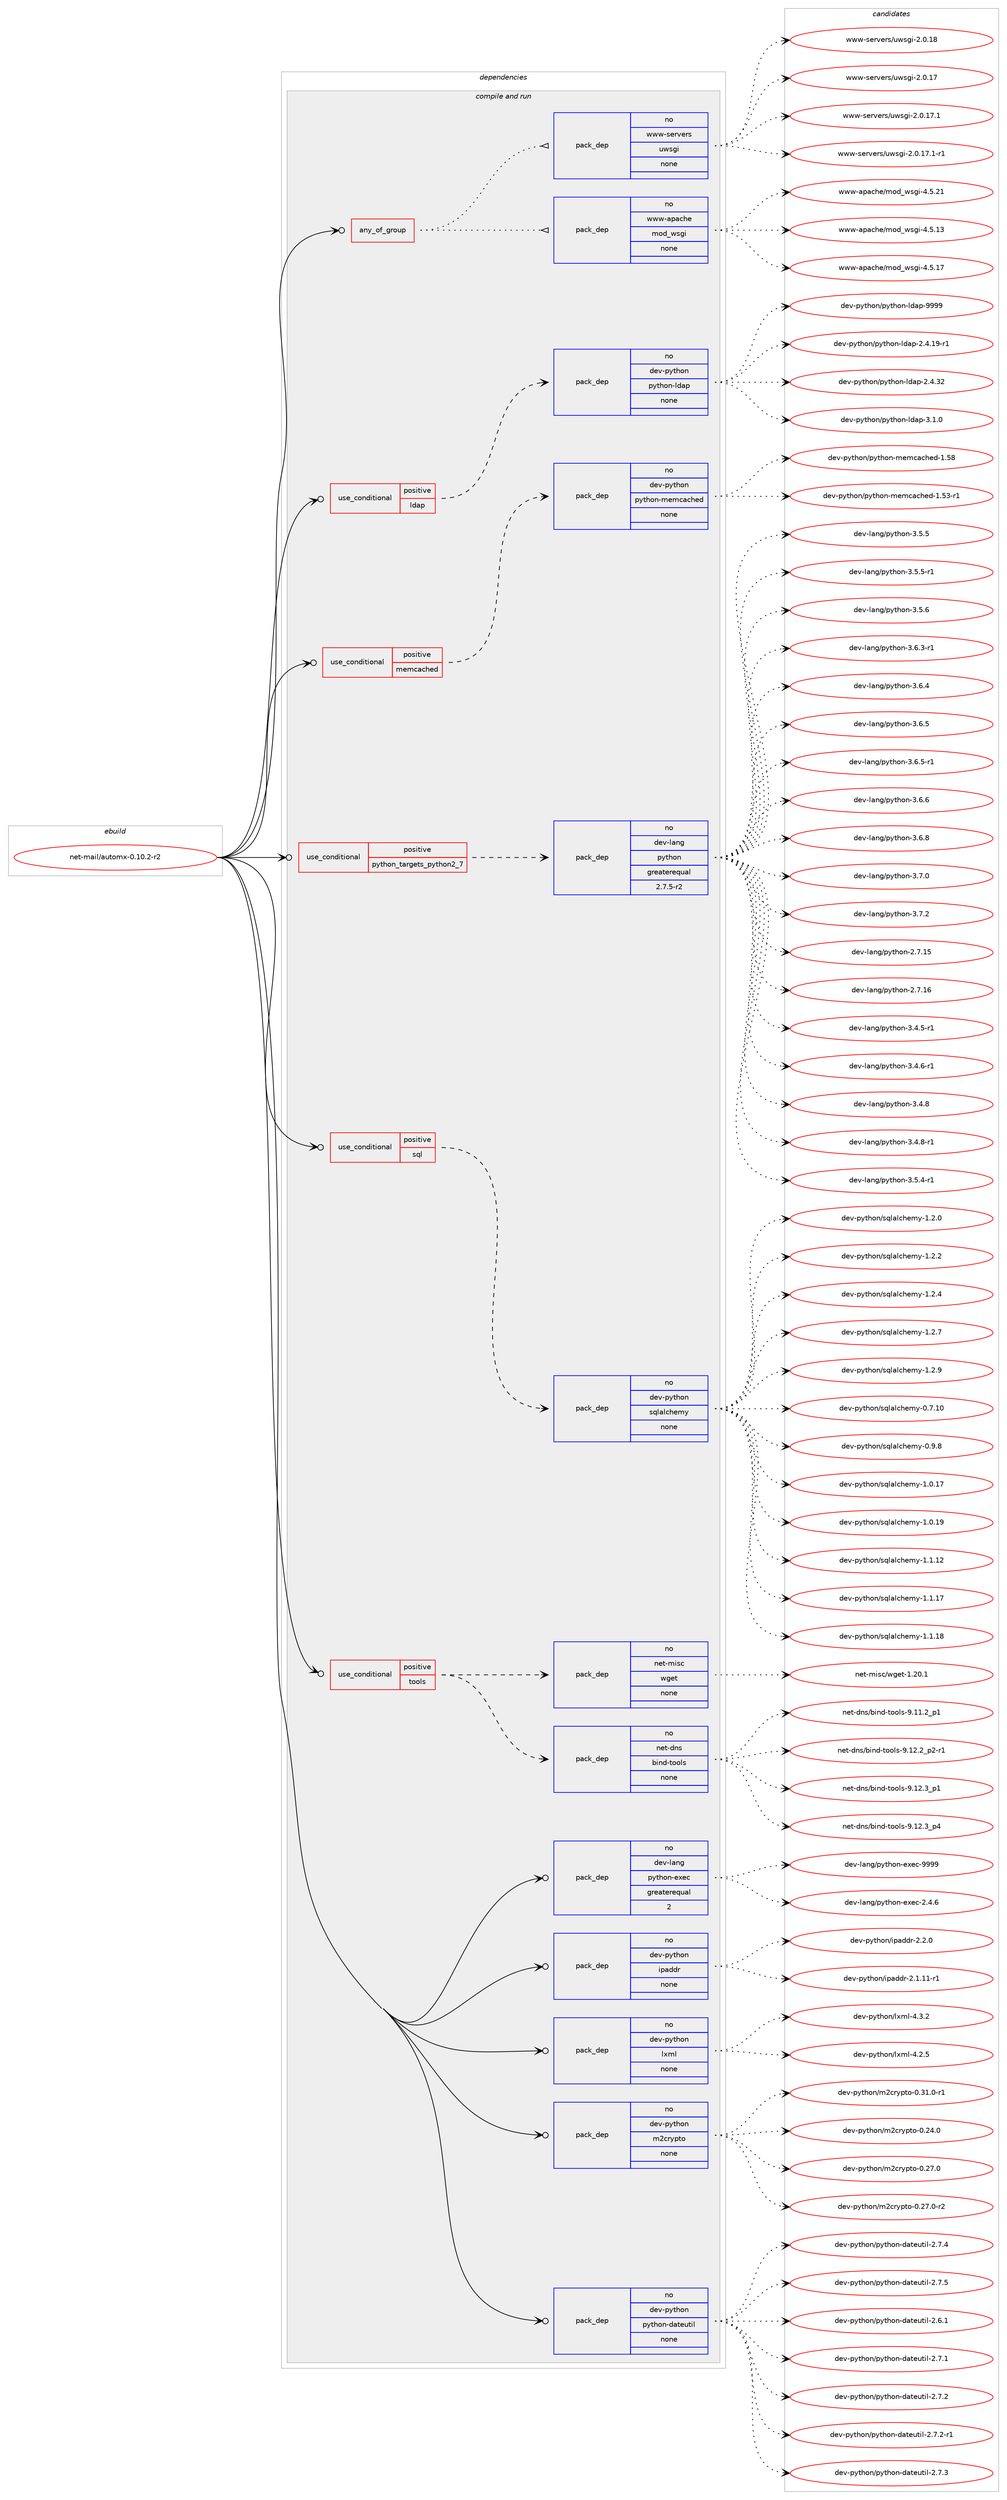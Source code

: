 digraph prolog {

# *************
# Graph options
# *************

newrank=true;
concentrate=true;
compound=true;
graph [rankdir=LR,fontname=Helvetica,fontsize=10,ranksep=1.5];#, ranksep=2.5, nodesep=0.2];
edge  [arrowhead=vee];
node  [fontname=Helvetica,fontsize=10];

# **********
# The ebuild
# **********

subgraph cluster_leftcol {
color=gray;
rank=same;
label=<<i>ebuild</i>>;
id [label="net-mail/automx-0.10.2-r2", color=red, width=4, href="../net-mail/automx-0.10.2-r2.svg"];
}

# ****************
# The dependencies
# ****************

subgraph cluster_midcol {
color=gray;
label=<<i>dependencies</i>>;
subgraph cluster_compile {
fillcolor="#eeeeee";
style=filled;
label=<<i>compile</i>>;
}
subgraph cluster_compileandrun {
fillcolor="#eeeeee";
style=filled;
label=<<i>compile and run</i>>;
subgraph any26237 {
dependency1662908 [label=<<TABLE BORDER="0" CELLBORDER="1" CELLSPACING="0" CELLPADDING="4"><TR><TD CELLPADDING="10">any_of_group</TD></TR></TABLE>>, shape=none, color=red];subgraph pack1188868 {
dependency1662909 [label=<<TABLE BORDER="0" CELLBORDER="1" CELLSPACING="0" CELLPADDING="4" WIDTH="220"><TR><TD ROWSPAN="6" CELLPADDING="30">pack_dep</TD></TR><TR><TD WIDTH="110">no</TD></TR><TR><TD>www-apache</TD></TR><TR><TD>mod_wsgi</TD></TR><TR><TD>none</TD></TR><TR><TD></TD></TR></TABLE>>, shape=none, color=blue];
}
dependency1662908:e -> dependency1662909:w [weight=20,style="dotted",arrowhead="oinv"];
subgraph pack1188869 {
dependency1662910 [label=<<TABLE BORDER="0" CELLBORDER="1" CELLSPACING="0" CELLPADDING="4" WIDTH="220"><TR><TD ROWSPAN="6" CELLPADDING="30">pack_dep</TD></TR><TR><TD WIDTH="110">no</TD></TR><TR><TD>www-servers</TD></TR><TR><TD>uwsgi</TD></TR><TR><TD>none</TD></TR><TR><TD></TD></TR></TABLE>>, shape=none, color=blue];
}
dependency1662908:e -> dependency1662910:w [weight=20,style="dotted",arrowhead="oinv"];
}
id:e -> dependency1662908:w [weight=20,style="solid",arrowhead="odotvee"];
subgraph cond447015 {
dependency1662911 [label=<<TABLE BORDER="0" CELLBORDER="1" CELLSPACING="0" CELLPADDING="4"><TR><TD ROWSPAN="3" CELLPADDING="10">use_conditional</TD></TR><TR><TD>positive</TD></TR><TR><TD>ldap</TD></TR></TABLE>>, shape=none, color=red];
subgraph pack1188870 {
dependency1662912 [label=<<TABLE BORDER="0" CELLBORDER="1" CELLSPACING="0" CELLPADDING="4" WIDTH="220"><TR><TD ROWSPAN="6" CELLPADDING="30">pack_dep</TD></TR><TR><TD WIDTH="110">no</TD></TR><TR><TD>dev-python</TD></TR><TR><TD>python-ldap</TD></TR><TR><TD>none</TD></TR><TR><TD></TD></TR></TABLE>>, shape=none, color=blue];
}
dependency1662911:e -> dependency1662912:w [weight=20,style="dashed",arrowhead="vee"];
}
id:e -> dependency1662911:w [weight=20,style="solid",arrowhead="odotvee"];
subgraph cond447016 {
dependency1662913 [label=<<TABLE BORDER="0" CELLBORDER="1" CELLSPACING="0" CELLPADDING="4"><TR><TD ROWSPAN="3" CELLPADDING="10">use_conditional</TD></TR><TR><TD>positive</TD></TR><TR><TD>memcached</TD></TR></TABLE>>, shape=none, color=red];
subgraph pack1188871 {
dependency1662914 [label=<<TABLE BORDER="0" CELLBORDER="1" CELLSPACING="0" CELLPADDING="4" WIDTH="220"><TR><TD ROWSPAN="6" CELLPADDING="30">pack_dep</TD></TR><TR><TD WIDTH="110">no</TD></TR><TR><TD>dev-python</TD></TR><TR><TD>python-memcached</TD></TR><TR><TD>none</TD></TR><TR><TD></TD></TR></TABLE>>, shape=none, color=blue];
}
dependency1662913:e -> dependency1662914:w [weight=20,style="dashed",arrowhead="vee"];
}
id:e -> dependency1662913:w [weight=20,style="solid",arrowhead="odotvee"];
subgraph cond447017 {
dependency1662915 [label=<<TABLE BORDER="0" CELLBORDER="1" CELLSPACING="0" CELLPADDING="4"><TR><TD ROWSPAN="3" CELLPADDING="10">use_conditional</TD></TR><TR><TD>positive</TD></TR><TR><TD>python_targets_python2_7</TD></TR></TABLE>>, shape=none, color=red];
subgraph pack1188872 {
dependency1662916 [label=<<TABLE BORDER="0" CELLBORDER="1" CELLSPACING="0" CELLPADDING="4" WIDTH="220"><TR><TD ROWSPAN="6" CELLPADDING="30">pack_dep</TD></TR><TR><TD WIDTH="110">no</TD></TR><TR><TD>dev-lang</TD></TR><TR><TD>python</TD></TR><TR><TD>greaterequal</TD></TR><TR><TD>2.7.5-r2</TD></TR></TABLE>>, shape=none, color=blue];
}
dependency1662915:e -> dependency1662916:w [weight=20,style="dashed",arrowhead="vee"];
}
id:e -> dependency1662915:w [weight=20,style="solid",arrowhead="odotvee"];
subgraph cond447018 {
dependency1662917 [label=<<TABLE BORDER="0" CELLBORDER="1" CELLSPACING="0" CELLPADDING="4"><TR><TD ROWSPAN="3" CELLPADDING="10">use_conditional</TD></TR><TR><TD>positive</TD></TR><TR><TD>sql</TD></TR></TABLE>>, shape=none, color=red];
subgraph pack1188873 {
dependency1662918 [label=<<TABLE BORDER="0" CELLBORDER="1" CELLSPACING="0" CELLPADDING="4" WIDTH="220"><TR><TD ROWSPAN="6" CELLPADDING="30">pack_dep</TD></TR><TR><TD WIDTH="110">no</TD></TR><TR><TD>dev-python</TD></TR><TR><TD>sqlalchemy</TD></TR><TR><TD>none</TD></TR><TR><TD></TD></TR></TABLE>>, shape=none, color=blue];
}
dependency1662917:e -> dependency1662918:w [weight=20,style="dashed",arrowhead="vee"];
}
id:e -> dependency1662917:w [weight=20,style="solid",arrowhead="odotvee"];
subgraph cond447019 {
dependency1662919 [label=<<TABLE BORDER="0" CELLBORDER="1" CELLSPACING="0" CELLPADDING="4"><TR><TD ROWSPAN="3" CELLPADDING="10">use_conditional</TD></TR><TR><TD>positive</TD></TR><TR><TD>tools</TD></TR></TABLE>>, shape=none, color=red];
subgraph pack1188874 {
dependency1662920 [label=<<TABLE BORDER="0" CELLBORDER="1" CELLSPACING="0" CELLPADDING="4" WIDTH="220"><TR><TD ROWSPAN="6" CELLPADDING="30">pack_dep</TD></TR><TR><TD WIDTH="110">no</TD></TR><TR><TD>net-dns</TD></TR><TR><TD>bind-tools</TD></TR><TR><TD>none</TD></TR><TR><TD></TD></TR></TABLE>>, shape=none, color=blue];
}
dependency1662919:e -> dependency1662920:w [weight=20,style="dashed",arrowhead="vee"];
subgraph pack1188875 {
dependency1662921 [label=<<TABLE BORDER="0" CELLBORDER="1" CELLSPACING="0" CELLPADDING="4" WIDTH="220"><TR><TD ROWSPAN="6" CELLPADDING="30">pack_dep</TD></TR><TR><TD WIDTH="110">no</TD></TR><TR><TD>net-misc</TD></TR><TR><TD>wget</TD></TR><TR><TD>none</TD></TR><TR><TD></TD></TR></TABLE>>, shape=none, color=blue];
}
dependency1662919:e -> dependency1662921:w [weight=20,style="dashed",arrowhead="vee"];
}
id:e -> dependency1662919:w [weight=20,style="solid",arrowhead="odotvee"];
subgraph pack1188876 {
dependency1662922 [label=<<TABLE BORDER="0" CELLBORDER="1" CELLSPACING="0" CELLPADDING="4" WIDTH="220"><TR><TD ROWSPAN="6" CELLPADDING="30">pack_dep</TD></TR><TR><TD WIDTH="110">no</TD></TR><TR><TD>dev-lang</TD></TR><TR><TD>python-exec</TD></TR><TR><TD>greaterequal</TD></TR><TR><TD>2</TD></TR></TABLE>>, shape=none, color=blue];
}
id:e -> dependency1662922:w [weight=20,style="solid",arrowhead="odotvee"];
subgraph pack1188877 {
dependency1662923 [label=<<TABLE BORDER="0" CELLBORDER="1" CELLSPACING="0" CELLPADDING="4" WIDTH="220"><TR><TD ROWSPAN="6" CELLPADDING="30">pack_dep</TD></TR><TR><TD WIDTH="110">no</TD></TR><TR><TD>dev-python</TD></TR><TR><TD>ipaddr</TD></TR><TR><TD>none</TD></TR><TR><TD></TD></TR></TABLE>>, shape=none, color=blue];
}
id:e -> dependency1662923:w [weight=20,style="solid",arrowhead="odotvee"];
subgraph pack1188878 {
dependency1662924 [label=<<TABLE BORDER="0" CELLBORDER="1" CELLSPACING="0" CELLPADDING="4" WIDTH="220"><TR><TD ROWSPAN="6" CELLPADDING="30">pack_dep</TD></TR><TR><TD WIDTH="110">no</TD></TR><TR><TD>dev-python</TD></TR><TR><TD>lxml</TD></TR><TR><TD>none</TD></TR><TR><TD></TD></TR></TABLE>>, shape=none, color=blue];
}
id:e -> dependency1662924:w [weight=20,style="solid",arrowhead="odotvee"];
subgraph pack1188879 {
dependency1662925 [label=<<TABLE BORDER="0" CELLBORDER="1" CELLSPACING="0" CELLPADDING="4" WIDTH="220"><TR><TD ROWSPAN="6" CELLPADDING="30">pack_dep</TD></TR><TR><TD WIDTH="110">no</TD></TR><TR><TD>dev-python</TD></TR><TR><TD>m2crypto</TD></TR><TR><TD>none</TD></TR><TR><TD></TD></TR></TABLE>>, shape=none, color=blue];
}
id:e -> dependency1662925:w [weight=20,style="solid",arrowhead="odotvee"];
subgraph pack1188880 {
dependency1662926 [label=<<TABLE BORDER="0" CELLBORDER="1" CELLSPACING="0" CELLPADDING="4" WIDTH="220"><TR><TD ROWSPAN="6" CELLPADDING="30">pack_dep</TD></TR><TR><TD WIDTH="110">no</TD></TR><TR><TD>dev-python</TD></TR><TR><TD>python-dateutil</TD></TR><TR><TD>none</TD></TR><TR><TD></TD></TR></TABLE>>, shape=none, color=blue];
}
id:e -> dependency1662926:w [weight=20,style="solid",arrowhead="odotvee"];
}
subgraph cluster_run {
fillcolor="#eeeeee";
style=filled;
label=<<i>run</i>>;
}
}

# **************
# The candidates
# **************

subgraph cluster_choices {
rank=same;
color=gray;
label=<<i>candidates</i>>;

subgraph choice1188868 {
color=black;
nodesep=1;
choice11911911945971129799104101471091111009511911510310545524653464951 [label="www-apache/mod_wsgi-4.5.13", color=red, width=4,href="../www-apache/mod_wsgi-4.5.13.svg"];
choice11911911945971129799104101471091111009511911510310545524653464955 [label="www-apache/mod_wsgi-4.5.17", color=red, width=4,href="../www-apache/mod_wsgi-4.5.17.svg"];
choice11911911945971129799104101471091111009511911510310545524653465049 [label="www-apache/mod_wsgi-4.5.21", color=red, width=4,href="../www-apache/mod_wsgi-4.5.21.svg"];
dependency1662909:e -> choice11911911945971129799104101471091111009511911510310545524653464951:w [style=dotted,weight="100"];
dependency1662909:e -> choice11911911945971129799104101471091111009511911510310545524653464955:w [style=dotted,weight="100"];
dependency1662909:e -> choice11911911945971129799104101471091111009511911510310545524653465049:w [style=dotted,weight="100"];
}
subgraph choice1188869 {
color=black;
nodesep=1;
choice119119119451151011141181011141154711711911510310545504648464955 [label="www-servers/uwsgi-2.0.17", color=red, width=4,href="../www-servers/uwsgi-2.0.17.svg"];
choice1191191194511510111411810111411547117119115103105455046484649554649 [label="www-servers/uwsgi-2.0.17.1", color=red, width=4,href="../www-servers/uwsgi-2.0.17.1.svg"];
choice11911911945115101114118101114115471171191151031054550464846495546494511449 [label="www-servers/uwsgi-2.0.17.1-r1", color=red, width=4,href="../www-servers/uwsgi-2.0.17.1-r1.svg"];
choice119119119451151011141181011141154711711911510310545504648464956 [label="www-servers/uwsgi-2.0.18", color=red, width=4,href="../www-servers/uwsgi-2.0.18.svg"];
dependency1662910:e -> choice119119119451151011141181011141154711711911510310545504648464955:w [style=dotted,weight="100"];
dependency1662910:e -> choice1191191194511510111411810111411547117119115103105455046484649554649:w [style=dotted,weight="100"];
dependency1662910:e -> choice11911911945115101114118101114115471171191151031054550464846495546494511449:w [style=dotted,weight="100"];
dependency1662910:e -> choice119119119451151011141181011141154711711911510310545504648464956:w [style=dotted,weight="100"];
}
subgraph choice1188870 {
color=black;
nodesep=1;
choice10010111845112121116104111110471121211161041111104510810097112455046524649574511449 [label="dev-python/python-ldap-2.4.19-r1", color=red, width=4,href="../dev-python/python-ldap-2.4.19-r1.svg"];
choice1001011184511212111610411111047112121116104111110451081009711245504652465150 [label="dev-python/python-ldap-2.4.32", color=red, width=4,href="../dev-python/python-ldap-2.4.32.svg"];
choice10010111845112121116104111110471121211161041111104510810097112455146494648 [label="dev-python/python-ldap-3.1.0", color=red, width=4,href="../dev-python/python-ldap-3.1.0.svg"];
choice100101118451121211161041111104711212111610411111045108100971124557575757 [label="dev-python/python-ldap-9999", color=red, width=4,href="../dev-python/python-ldap-9999.svg"];
dependency1662912:e -> choice10010111845112121116104111110471121211161041111104510810097112455046524649574511449:w [style=dotted,weight="100"];
dependency1662912:e -> choice1001011184511212111610411111047112121116104111110451081009711245504652465150:w [style=dotted,weight="100"];
dependency1662912:e -> choice10010111845112121116104111110471121211161041111104510810097112455146494648:w [style=dotted,weight="100"];
dependency1662912:e -> choice100101118451121211161041111104711212111610411111045108100971124557575757:w [style=dotted,weight="100"];
}
subgraph choice1188871 {
color=black;
nodesep=1;
choice10010111845112121116104111110471121211161041111104510910110999979910410110045494653514511449 [label="dev-python/python-memcached-1.53-r1", color=red, width=4,href="../dev-python/python-memcached-1.53-r1.svg"];
choice1001011184511212111610411111047112121116104111110451091011099997991041011004549465356 [label="dev-python/python-memcached-1.58", color=red, width=4,href="../dev-python/python-memcached-1.58.svg"];
dependency1662914:e -> choice10010111845112121116104111110471121211161041111104510910110999979910410110045494653514511449:w [style=dotted,weight="100"];
dependency1662914:e -> choice1001011184511212111610411111047112121116104111110451091011099997991041011004549465356:w [style=dotted,weight="100"];
}
subgraph choice1188872 {
color=black;
nodesep=1;
choice10010111845108971101034711212111610411111045504655464953 [label="dev-lang/python-2.7.15", color=red, width=4,href="../dev-lang/python-2.7.15.svg"];
choice10010111845108971101034711212111610411111045504655464954 [label="dev-lang/python-2.7.16", color=red, width=4,href="../dev-lang/python-2.7.16.svg"];
choice1001011184510897110103471121211161041111104551465246534511449 [label="dev-lang/python-3.4.5-r1", color=red, width=4,href="../dev-lang/python-3.4.5-r1.svg"];
choice1001011184510897110103471121211161041111104551465246544511449 [label="dev-lang/python-3.4.6-r1", color=red, width=4,href="../dev-lang/python-3.4.6-r1.svg"];
choice100101118451089711010347112121116104111110455146524656 [label="dev-lang/python-3.4.8", color=red, width=4,href="../dev-lang/python-3.4.8.svg"];
choice1001011184510897110103471121211161041111104551465246564511449 [label="dev-lang/python-3.4.8-r1", color=red, width=4,href="../dev-lang/python-3.4.8-r1.svg"];
choice1001011184510897110103471121211161041111104551465346524511449 [label="dev-lang/python-3.5.4-r1", color=red, width=4,href="../dev-lang/python-3.5.4-r1.svg"];
choice100101118451089711010347112121116104111110455146534653 [label="dev-lang/python-3.5.5", color=red, width=4,href="../dev-lang/python-3.5.5.svg"];
choice1001011184510897110103471121211161041111104551465346534511449 [label="dev-lang/python-3.5.5-r1", color=red, width=4,href="../dev-lang/python-3.5.5-r1.svg"];
choice100101118451089711010347112121116104111110455146534654 [label="dev-lang/python-3.5.6", color=red, width=4,href="../dev-lang/python-3.5.6.svg"];
choice1001011184510897110103471121211161041111104551465446514511449 [label="dev-lang/python-3.6.3-r1", color=red, width=4,href="../dev-lang/python-3.6.3-r1.svg"];
choice100101118451089711010347112121116104111110455146544652 [label="dev-lang/python-3.6.4", color=red, width=4,href="../dev-lang/python-3.6.4.svg"];
choice100101118451089711010347112121116104111110455146544653 [label="dev-lang/python-3.6.5", color=red, width=4,href="../dev-lang/python-3.6.5.svg"];
choice1001011184510897110103471121211161041111104551465446534511449 [label="dev-lang/python-3.6.5-r1", color=red, width=4,href="../dev-lang/python-3.6.5-r1.svg"];
choice100101118451089711010347112121116104111110455146544654 [label="dev-lang/python-3.6.6", color=red, width=4,href="../dev-lang/python-3.6.6.svg"];
choice100101118451089711010347112121116104111110455146544656 [label="dev-lang/python-3.6.8", color=red, width=4,href="../dev-lang/python-3.6.8.svg"];
choice100101118451089711010347112121116104111110455146554648 [label="dev-lang/python-3.7.0", color=red, width=4,href="../dev-lang/python-3.7.0.svg"];
choice100101118451089711010347112121116104111110455146554650 [label="dev-lang/python-3.7.2", color=red, width=4,href="../dev-lang/python-3.7.2.svg"];
dependency1662916:e -> choice10010111845108971101034711212111610411111045504655464953:w [style=dotted,weight="100"];
dependency1662916:e -> choice10010111845108971101034711212111610411111045504655464954:w [style=dotted,weight="100"];
dependency1662916:e -> choice1001011184510897110103471121211161041111104551465246534511449:w [style=dotted,weight="100"];
dependency1662916:e -> choice1001011184510897110103471121211161041111104551465246544511449:w [style=dotted,weight="100"];
dependency1662916:e -> choice100101118451089711010347112121116104111110455146524656:w [style=dotted,weight="100"];
dependency1662916:e -> choice1001011184510897110103471121211161041111104551465246564511449:w [style=dotted,weight="100"];
dependency1662916:e -> choice1001011184510897110103471121211161041111104551465346524511449:w [style=dotted,weight="100"];
dependency1662916:e -> choice100101118451089711010347112121116104111110455146534653:w [style=dotted,weight="100"];
dependency1662916:e -> choice1001011184510897110103471121211161041111104551465346534511449:w [style=dotted,weight="100"];
dependency1662916:e -> choice100101118451089711010347112121116104111110455146534654:w [style=dotted,weight="100"];
dependency1662916:e -> choice1001011184510897110103471121211161041111104551465446514511449:w [style=dotted,weight="100"];
dependency1662916:e -> choice100101118451089711010347112121116104111110455146544652:w [style=dotted,weight="100"];
dependency1662916:e -> choice100101118451089711010347112121116104111110455146544653:w [style=dotted,weight="100"];
dependency1662916:e -> choice1001011184510897110103471121211161041111104551465446534511449:w [style=dotted,weight="100"];
dependency1662916:e -> choice100101118451089711010347112121116104111110455146544654:w [style=dotted,weight="100"];
dependency1662916:e -> choice100101118451089711010347112121116104111110455146544656:w [style=dotted,weight="100"];
dependency1662916:e -> choice100101118451089711010347112121116104111110455146554648:w [style=dotted,weight="100"];
dependency1662916:e -> choice100101118451089711010347112121116104111110455146554650:w [style=dotted,weight="100"];
}
subgraph choice1188873 {
color=black;
nodesep=1;
choice1001011184511212111610411111047115113108971089910410110912145484655464948 [label="dev-python/sqlalchemy-0.7.10", color=red, width=4,href="../dev-python/sqlalchemy-0.7.10.svg"];
choice10010111845112121116104111110471151131089710899104101109121454846574656 [label="dev-python/sqlalchemy-0.9.8", color=red, width=4,href="../dev-python/sqlalchemy-0.9.8.svg"];
choice1001011184511212111610411111047115113108971089910410110912145494648464955 [label="dev-python/sqlalchemy-1.0.17", color=red, width=4,href="../dev-python/sqlalchemy-1.0.17.svg"];
choice1001011184511212111610411111047115113108971089910410110912145494648464957 [label="dev-python/sqlalchemy-1.0.19", color=red, width=4,href="../dev-python/sqlalchemy-1.0.19.svg"];
choice1001011184511212111610411111047115113108971089910410110912145494649464950 [label="dev-python/sqlalchemy-1.1.12", color=red, width=4,href="../dev-python/sqlalchemy-1.1.12.svg"];
choice1001011184511212111610411111047115113108971089910410110912145494649464955 [label="dev-python/sqlalchemy-1.1.17", color=red, width=4,href="../dev-python/sqlalchemy-1.1.17.svg"];
choice1001011184511212111610411111047115113108971089910410110912145494649464956 [label="dev-python/sqlalchemy-1.1.18", color=red, width=4,href="../dev-python/sqlalchemy-1.1.18.svg"];
choice10010111845112121116104111110471151131089710899104101109121454946504648 [label="dev-python/sqlalchemy-1.2.0", color=red, width=4,href="../dev-python/sqlalchemy-1.2.0.svg"];
choice10010111845112121116104111110471151131089710899104101109121454946504650 [label="dev-python/sqlalchemy-1.2.2", color=red, width=4,href="../dev-python/sqlalchemy-1.2.2.svg"];
choice10010111845112121116104111110471151131089710899104101109121454946504652 [label="dev-python/sqlalchemy-1.2.4", color=red, width=4,href="../dev-python/sqlalchemy-1.2.4.svg"];
choice10010111845112121116104111110471151131089710899104101109121454946504655 [label="dev-python/sqlalchemy-1.2.7", color=red, width=4,href="../dev-python/sqlalchemy-1.2.7.svg"];
choice10010111845112121116104111110471151131089710899104101109121454946504657 [label="dev-python/sqlalchemy-1.2.9", color=red, width=4,href="../dev-python/sqlalchemy-1.2.9.svg"];
dependency1662918:e -> choice1001011184511212111610411111047115113108971089910410110912145484655464948:w [style=dotted,weight="100"];
dependency1662918:e -> choice10010111845112121116104111110471151131089710899104101109121454846574656:w [style=dotted,weight="100"];
dependency1662918:e -> choice1001011184511212111610411111047115113108971089910410110912145494648464955:w [style=dotted,weight="100"];
dependency1662918:e -> choice1001011184511212111610411111047115113108971089910410110912145494648464957:w [style=dotted,weight="100"];
dependency1662918:e -> choice1001011184511212111610411111047115113108971089910410110912145494649464950:w [style=dotted,weight="100"];
dependency1662918:e -> choice1001011184511212111610411111047115113108971089910410110912145494649464955:w [style=dotted,weight="100"];
dependency1662918:e -> choice1001011184511212111610411111047115113108971089910410110912145494649464956:w [style=dotted,weight="100"];
dependency1662918:e -> choice10010111845112121116104111110471151131089710899104101109121454946504648:w [style=dotted,weight="100"];
dependency1662918:e -> choice10010111845112121116104111110471151131089710899104101109121454946504650:w [style=dotted,weight="100"];
dependency1662918:e -> choice10010111845112121116104111110471151131089710899104101109121454946504652:w [style=dotted,weight="100"];
dependency1662918:e -> choice10010111845112121116104111110471151131089710899104101109121454946504655:w [style=dotted,weight="100"];
dependency1662918:e -> choice10010111845112121116104111110471151131089710899104101109121454946504657:w [style=dotted,weight="100"];
}
subgraph choice1188874 {
color=black;
nodesep=1;
choice11010111645100110115479810511010045116111111108115455746494946509511249 [label="net-dns/bind-tools-9.11.2_p1", color=red, width=4,href="../net-dns/bind-tools-9.11.2_p1.svg"];
choice110101116451001101154798105110100451161111111081154557464950465095112504511449 [label="net-dns/bind-tools-9.12.2_p2-r1", color=red, width=4,href="../net-dns/bind-tools-9.12.2_p2-r1.svg"];
choice11010111645100110115479810511010045116111111108115455746495046519511249 [label="net-dns/bind-tools-9.12.3_p1", color=red, width=4,href="../net-dns/bind-tools-9.12.3_p1.svg"];
choice11010111645100110115479810511010045116111111108115455746495046519511252 [label="net-dns/bind-tools-9.12.3_p4", color=red, width=4,href="../net-dns/bind-tools-9.12.3_p4.svg"];
dependency1662920:e -> choice11010111645100110115479810511010045116111111108115455746494946509511249:w [style=dotted,weight="100"];
dependency1662920:e -> choice110101116451001101154798105110100451161111111081154557464950465095112504511449:w [style=dotted,weight="100"];
dependency1662920:e -> choice11010111645100110115479810511010045116111111108115455746495046519511249:w [style=dotted,weight="100"];
dependency1662920:e -> choice11010111645100110115479810511010045116111111108115455746495046519511252:w [style=dotted,weight="100"];
}
subgraph choice1188875 {
color=black;
nodesep=1;
choice11010111645109105115994711910310111645494650484649 [label="net-misc/wget-1.20.1", color=red, width=4,href="../net-misc/wget-1.20.1.svg"];
dependency1662921:e -> choice11010111645109105115994711910310111645494650484649:w [style=dotted,weight="100"];
}
subgraph choice1188876 {
color=black;
nodesep=1;
choice1001011184510897110103471121211161041111104510112010199455046524654 [label="dev-lang/python-exec-2.4.6", color=red, width=4,href="../dev-lang/python-exec-2.4.6.svg"];
choice10010111845108971101034711212111610411111045101120101994557575757 [label="dev-lang/python-exec-9999", color=red, width=4,href="../dev-lang/python-exec-9999.svg"];
dependency1662922:e -> choice1001011184510897110103471121211161041111104510112010199455046524654:w [style=dotted,weight="100"];
dependency1662922:e -> choice10010111845108971101034711212111610411111045101120101994557575757:w [style=dotted,weight="100"];
}
subgraph choice1188877 {
color=black;
nodesep=1;
choice100101118451121211161041111104710511297100100114455046494649494511449 [label="dev-python/ipaddr-2.1.11-r1", color=red, width=4,href="../dev-python/ipaddr-2.1.11-r1.svg"];
choice100101118451121211161041111104710511297100100114455046504648 [label="dev-python/ipaddr-2.2.0", color=red, width=4,href="../dev-python/ipaddr-2.2.0.svg"];
dependency1662923:e -> choice100101118451121211161041111104710511297100100114455046494649494511449:w [style=dotted,weight="100"];
dependency1662923:e -> choice100101118451121211161041111104710511297100100114455046504648:w [style=dotted,weight="100"];
}
subgraph choice1188878 {
color=black;
nodesep=1;
choice1001011184511212111610411111047108120109108455246504653 [label="dev-python/lxml-4.2.5", color=red, width=4,href="../dev-python/lxml-4.2.5.svg"];
choice1001011184511212111610411111047108120109108455246514650 [label="dev-python/lxml-4.3.2", color=red, width=4,href="../dev-python/lxml-4.3.2.svg"];
dependency1662924:e -> choice1001011184511212111610411111047108120109108455246504653:w [style=dotted,weight="100"];
dependency1662924:e -> choice1001011184511212111610411111047108120109108455246514650:w [style=dotted,weight="100"];
}
subgraph choice1188879 {
color=black;
nodesep=1;
choice1001011184511212111610411111047109509911412111211611145484650524648 [label="dev-python/m2crypto-0.24.0", color=red, width=4,href="../dev-python/m2crypto-0.24.0.svg"];
choice1001011184511212111610411111047109509911412111211611145484650554648 [label="dev-python/m2crypto-0.27.0", color=red, width=4,href="../dev-python/m2crypto-0.27.0.svg"];
choice10010111845112121116104111110471095099114121112116111454846505546484511450 [label="dev-python/m2crypto-0.27.0-r2", color=red, width=4,href="../dev-python/m2crypto-0.27.0-r2.svg"];
choice10010111845112121116104111110471095099114121112116111454846514946484511449 [label="dev-python/m2crypto-0.31.0-r1", color=red, width=4,href="../dev-python/m2crypto-0.31.0-r1.svg"];
dependency1662925:e -> choice1001011184511212111610411111047109509911412111211611145484650524648:w [style=dotted,weight="100"];
dependency1662925:e -> choice1001011184511212111610411111047109509911412111211611145484650554648:w [style=dotted,weight="100"];
dependency1662925:e -> choice10010111845112121116104111110471095099114121112116111454846505546484511450:w [style=dotted,weight="100"];
dependency1662925:e -> choice10010111845112121116104111110471095099114121112116111454846514946484511449:w [style=dotted,weight="100"];
}
subgraph choice1188880 {
color=black;
nodesep=1;
choice10010111845112121116104111110471121211161041111104510097116101117116105108455046544649 [label="dev-python/python-dateutil-2.6.1", color=red, width=4,href="../dev-python/python-dateutil-2.6.1.svg"];
choice10010111845112121116104111110471121211161041111104510097116101117116105108455046554649 [label="dev-python/python-dateutil-2.7.1", color=red, width=4,href="../dev-python/python-dateutil-2.7.1.svg"];
choice10010111845112121116104111110471121211161041111104510097116101117116105108455046554650 [label="dev-python/python-dateutil-2.7.2", color=red, width=4,href="../dev-python/python-dateutil-2.7.2.svg"];
choice100101118451121211161041111104711212111610411111045100971161011171161051084550465546504511449 [label="dev-python/python-dateutil-2.7.2-r1", color=red, width=4,href="../dev-python/python-dateutil-2.7.2-r1.svg"];
choice10010111845112121116104111110471121211161041111104510097116101117116105108455046554651 [label="dev-python/python-dateutil-2.7.3", color=red, width=4,href="../dev-python/python-dateutil-2.7.3.svg"];
choice10010111845112121116104111110471121211161041111104510097116101117116105108455046554652 [label="dev-python/python-dateutil-2.7.4", color=red, width=4,href="../dev-python/python-dateutil-2.7.4.svg"];
choice10010111845112121116104111110471121211161041111104510097116101117116105108455046554653 [label="dev-python/python-dateutil-2.7.5", color=red, width=4,href="../dev-python/python-dateutil-2.7.5.svg"];
dependency1662926:e -> choice10010111845112121116104111110471121211161041111104510097116101117116105108455046544649:w [style=dotted,weight="100"];
dependency1662926:e -> choice10010111845112121116104111110471121211161041111104510097116101117116105108455046554649:w [style=dotted,weight="100"];
dependency1662926:e -> choice10010111845112121116104111110471121211161041111104510097116101117116105108455046554650:w [style=dotted,weight="100"];
dependency1662926:e -> choice100101118451121211161041111104711212111610411111045100971161011171161051084550465546504511449:w [style=dotted,weight="100"];
dependency1662926:e -> choice10010111845112121116104111110471121211161041111104510097116101117116105108455046554651:w [style=dotted,weight="100"];
dependency1662926:e -> choice10010111845112121116104111110471121211161041111104510097116101117116105108455046554652:w [style=dotted,weight="100"];
dependency1662926:e -> choice10010111845112121116104111110471121211161041111104510097116101117116105108455046554653:w [style=dotted,weight="100"];
}
}

}
